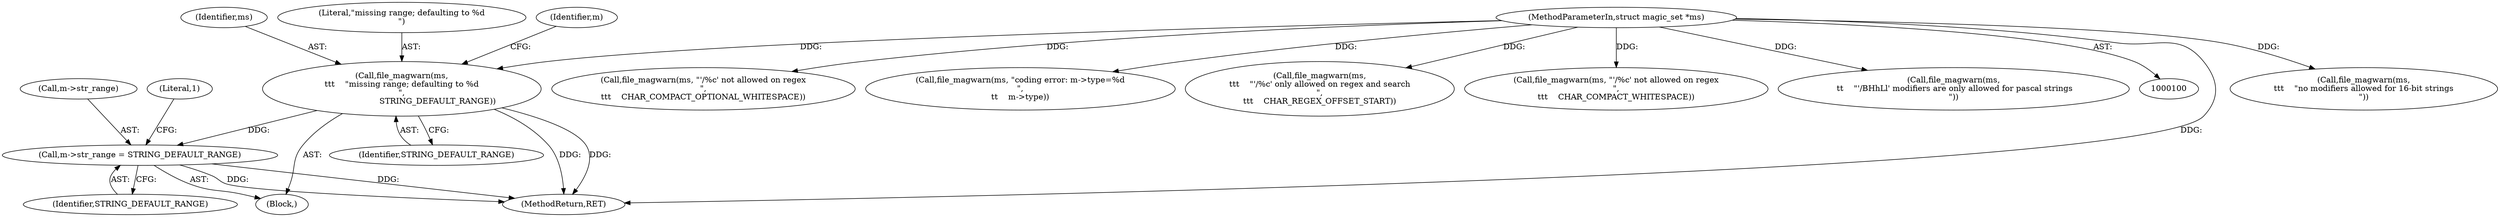 digraph "0_file_4a284c89d6ef11aca34da65da7d673050a5ea320_0@pointer" {
"1000197" [label="(Call,file_magwarn(ms,\n\t\t\t    \"missing range; defaulting to %d\n\",\n                            STRING_DEFAULT_RANGE))"];
"1000101" [label="(MethodParameterIn,struct magic_set *ms)"];
"1000201" [label="(Call,m->str_range = STRING_DEFAULT_RANGE)"];
"1000197" [label="(Call,file_magwarn(ms,\n\t\t\t    \"missing range; defaulting to %d\n\",\n                            STRING_DEFAULT_RANGE))"];
"1000200" [label="(Identifier,STRING_DEFAULT_RANGE)"];
"1000201" [label="(Call,m->str_range = STRING_DEFAULT_RANGE)"];
"1000198" [label="(Identifier,ms)"];
"1000202" [label="(Call,m->str_range)"];
"1000208" [label="(Literal,1)"];
"1000199" [label="(Literal,\"missing range; defaulting to %d\n\")"];
"1000203" [label="(Identifier,m)"];
"1000205" [label="(Identifier,STRING_DEFAULT_RANGE)"];
"1000256" [label="(MethodReturn,RET)"];
"1000163" [label="(Call,file_magwarn(ms,\n\t\t\t    \"no modifiers allowed for 16-bit strings\n\"))"];
"1000236" [label="(Call,file_magwarn(ms, \"'/%c' not allowed on regex\n\",\n\t\t\t    CHAR_COMPACT_OPTIONAL_WHITESPACE))"];
"1000245" [label="(Call,file_magwarn(ms, \"coding error: m->type=%d\n\",\n\t\t    m->type))"];
"1000101" [label="(MethodParameterIn,struct magic_set *ms)"];
"1000181" [label="(Call,file_magwarn(ms,\n\t\t\t    \"'/%c' only allowed on regex and search\n\",\n\t\t\t    CHAR_REGEX_OFFSET_START))"];
"1000220" [label="(Call,file_magwarn(ms, \"'/%c' not allowed on regex\n\",\n\t\t\t    CHAR_COMPACT_WHITESPACE))"];
"1000143" [label="(Call,file_magwarn(ms,\n \t\t    \"'/BHhLl' modifiers are only allowed for pascal strings\n\"))"];
"1000196" [label="(Block,)"];
"1000197" -> "1000196"  [label="AST: "];
"1000197" -> "1000200"  [label="CFG: "];
"1000198" -> "1000197"  [label="AST: "];
"1000199" -> "1000197"  [label="AST: "];
"1000200" -> "1000197"  [label="AST: "];
"1000203" -> "1000197"  [label="CFG: "];
"1000197" -> "1000256"  [label="DDG: "];
"1000197" -> "1000256"  [label="DDG: "];
"1000101" -> "1000197"  [label="DDG: "];
"1000197" -> "1000201"  [label="DDG: "];
"1000101" -> "1000100"  [label="AST: "];
"1000101" -> "1000256"  [label="DDG: "];
"1000101" -> "1000143"  [label="DDG: "];
"1000101" -> "1000163"  [label="DDG: "];
"1000101" -> "1000181"  [label="DDG: "];
"1000101" -> "1000220"  [label="DDG: "];
"1000101" -> "1000236"  [label="DDG: "];
"1000101" -> "1000245"  [label="DDG: "];
"1000201" -> "1000196"  [label="AST: "];
"1000201" -> "1000205"  [label="CFG: "];
"1000202" -> "1000201"  [label="AST: "];
"1000205" -> "1000201"  [label="AST: "];
"1000208" -> "1000201"  [label="CFG: "];
"1000201" -> "1000256"  [label="DDG: "];
"1000201" -> "1000256"  [label="DDG: "];
}
